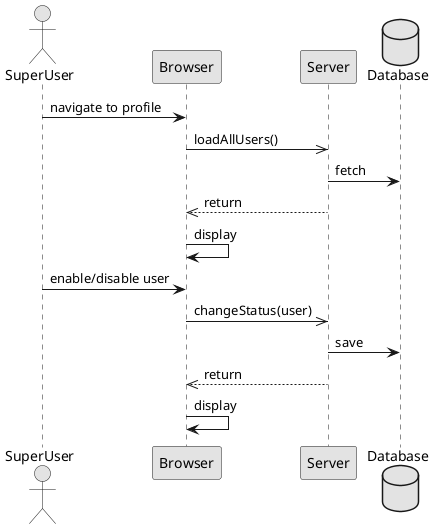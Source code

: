 @startuml  analysis2.png
skinparam handwritten false
skinparam monochrome true
skinparam packageStyle rect
skinparam defaultFontName FG Virgil
skinparam shadowing false

actor SuperUser

SuperUser -> Browser : navigate to profile
 
Browser ->> Server : loadAllUsers()

database Database 

Server -> Database : fetch

Server -->> Browser : return

Browser -> Browser : display

SuperUser -> Browser : enable/disable user

Browser ->> Server : changeStatus(user)

Server -> Database : save

Server -->> Browser : return

Browser -> Browser : display

@enduml